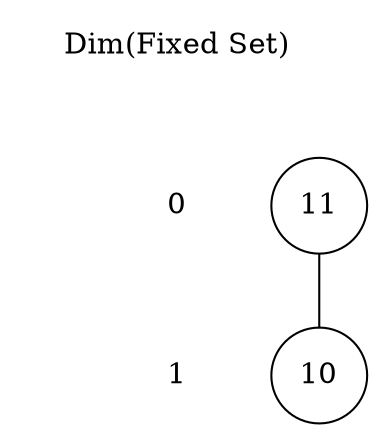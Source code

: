 digraph lattice {
size = "6,6";
"rt" [label="Dim(Fixed Set)", color=white];
"rt" -> "s0" [color=white, arrowhead=none];
"s0" [label="0", color=white];
"s0" -> "s1" [color=white, arrowhead=none];
"s1" [label="1", color=white];
"1" [label="10", shape=circle];
{ rank=same; "s1" "1"; }
"2" [label="11", shape=circle];
{ rank=same; "s0" "2"; }
"2" -> "1" [arrowhead=none];
}